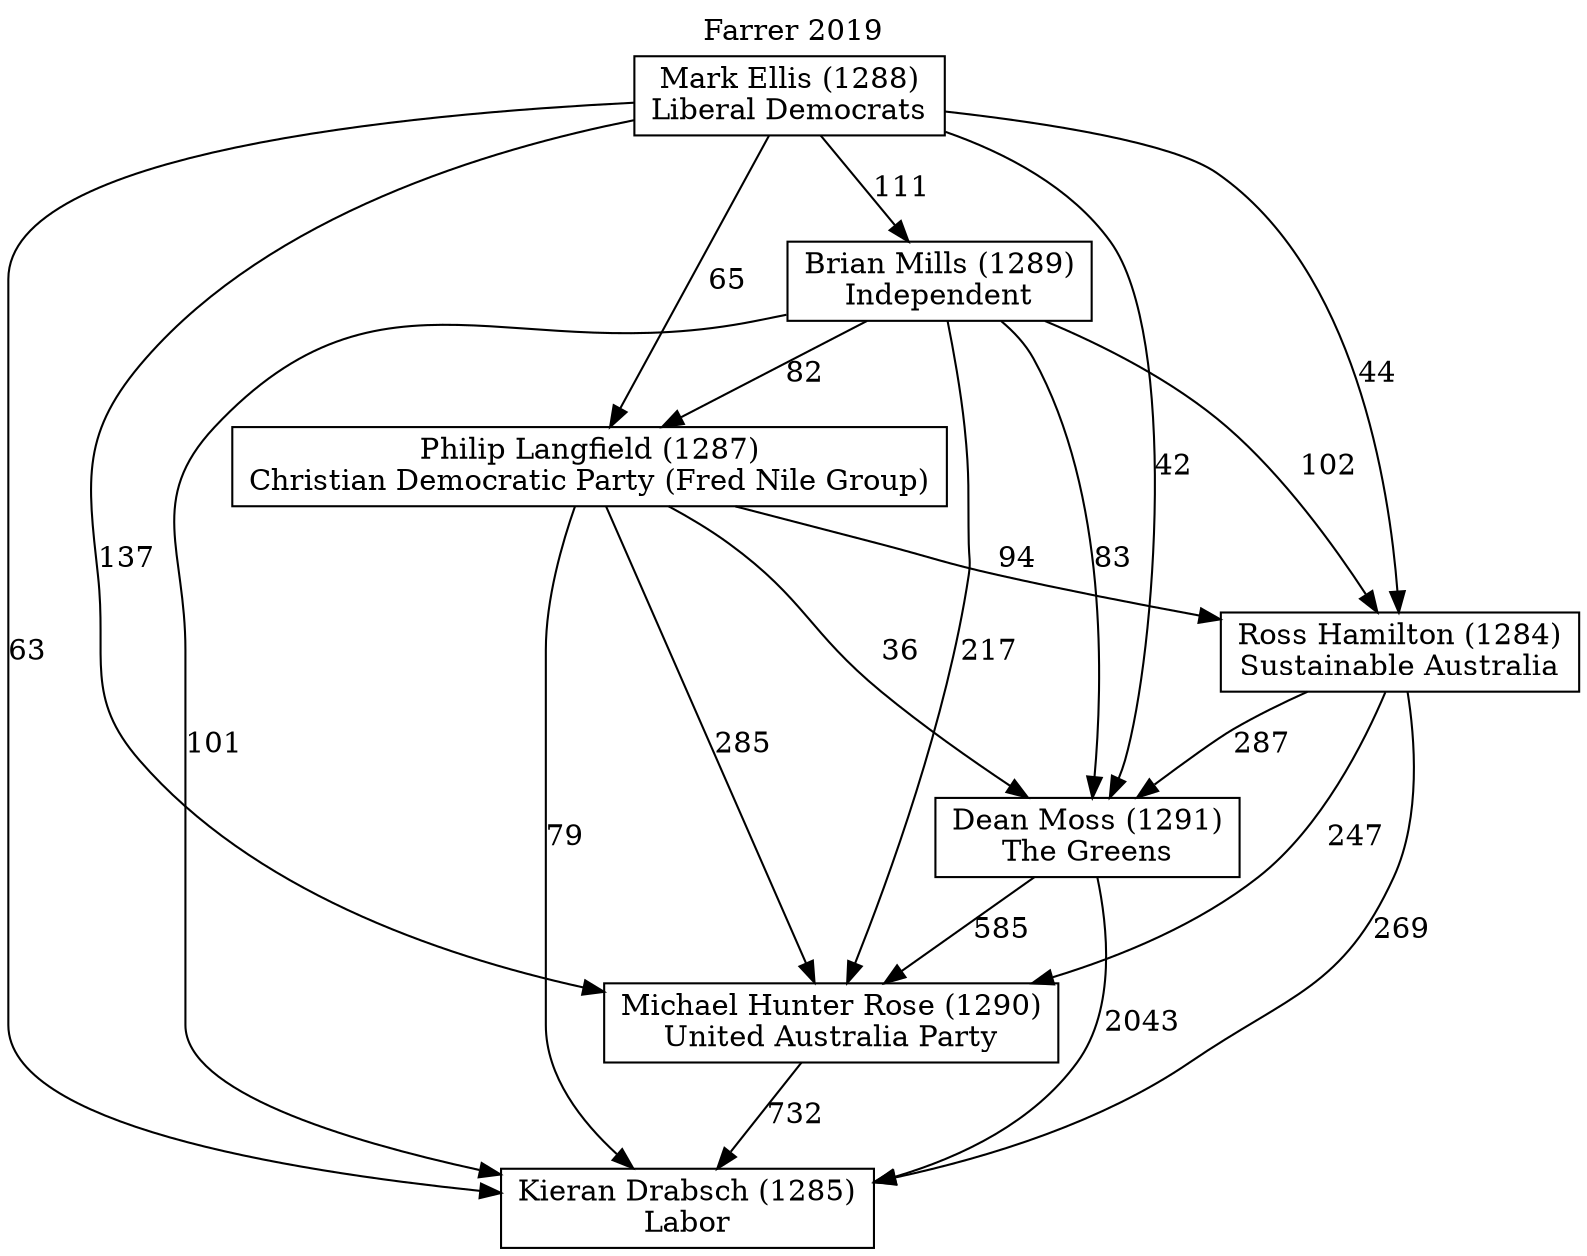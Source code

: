 // House preference flow
digraph "Kieran Drabsch (1285)_Farrer_2019" {
	graph [label="Farrer 2019" labelloc=t mclimit=10]
	node [shape=box]
	"Kieran Drabsch (1285)" [label="Kieran Drabsch (1285)
Labor"]
	"Michael Hunter Rose (1290)" [label="Michael Hunter Rose (1290)
United Australia Party"]
	"Dean Moss (1291)" [label="Dean Moss (1291)
The Greens"]
	"Ross Hamilton (1284)" [label="Ross Hamilton (1284)
Sustainable Australia"]
	"Philip Langfield (1287)" [label="Philip Langfield (1287)
Christian Democratic Party (Fred Nile Group)"]
	"Brian Mills (1289)" [label="Brian Mills (1289)
Independent"]
	"Mark Ellis (1288)" [label="Mark Ellis (1288)
Liberal Democrats"]
	"Michael Hunter Rose (1290)" -> "Kieran Drabsch (1285)" [label=732]
	"Dean Moss (1291)" -> "Michael Hunter Rose (1290)" [label=585]
	"Ross Hamilton (1284)" -> "Dean Moss (1291)" [label=287]
	"Philip Langfield (1287)" -> "Ross Hamilton (1284)" [label=94]
	"Brian Mills (1289)" -> "Philip Langfield (1287)" [label=82]
	"Mark Ellis (1288)" -> "Brian Mills (1289)" [label=111]
	"Dean Moss (1291)" -> "Kieran Drabsch (1285)" [label=2043]
	"Ross Hamilton (1284)" -> "Kieran Drabsch (1285)" [label=269]
	"Philip Langfield (1287)" -> "Kieran Drabsch (1285)" [label=79]
	"Brian Mills (1289)" -> "Kieran Drabsch (1285)" [label=101]
	"Mark Ellis (1288)" -> "Kieran Drabsch (1285)" [label=63]
	"Mark Ellis (1288)" -> "Philip Langfield (1287)" [label=65]
	"Brian Mills (1289)" -> "Ross Hamilton (1284)" [label=102]
	"Mark Ellis (1288)" -> "Ross Hamilton (1284)" [label=44]
	"Philip Langfield (1287)" -> "Dean Moss (1291)" [label=36]
	"Brian Mills (1289)" -> "Dean Moss (1291)" [label=83]
	"Mark Ellis (1288)" -> "Dean Moss (1291)" [label=42]
	"Ross Hamilton (1284)" -> "Michael Hunter Rose (1290)" [label=247]
	"Philip Langfield (1287)" -> "Michael Hunter Rose (1290)" [label=285]
	"Brian Mills (1289)" -> "Michael Hunter Rose (1290)" [label=217]
	"Mark Ellis (1288)" -> "Michael Hunter Rose (1290)" [label=137]
}
